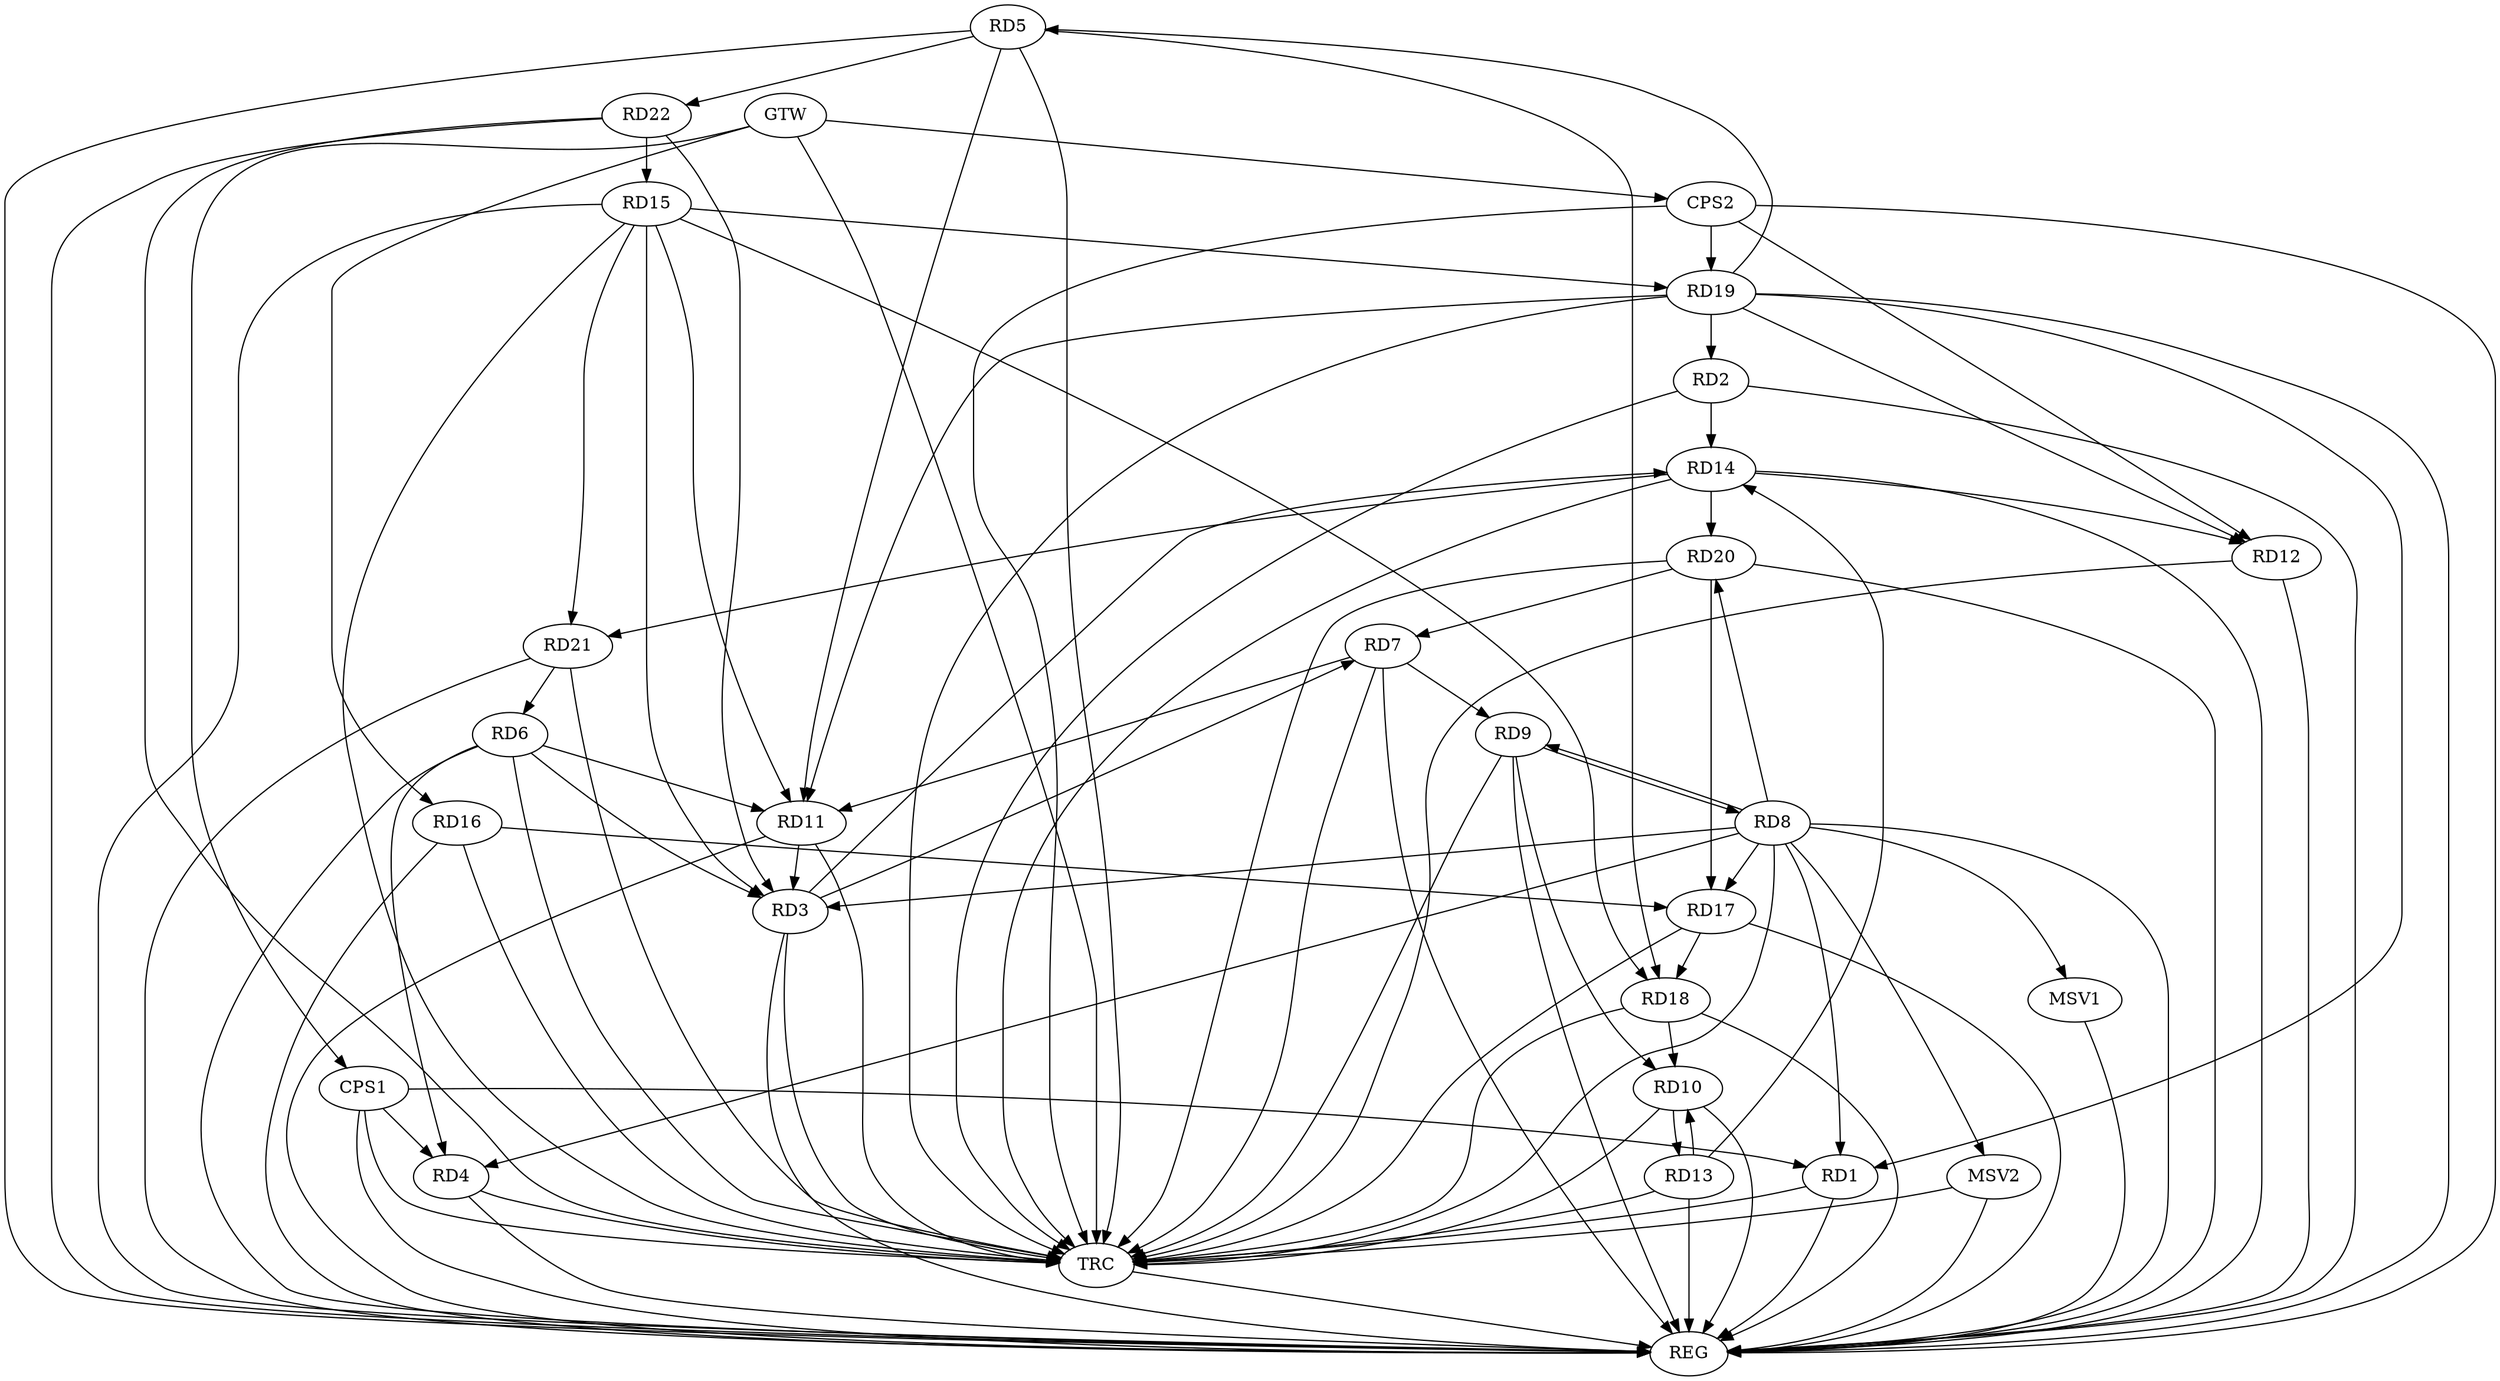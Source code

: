 strict digraph G {
  RD1 [ label="RD1" ];
  RD2 [ label="RD2" ];
  RD3 [ label="RD3" ];
  RD4 [ label="RD4" ];
  RD5 [ label="RD5" ];
  RD6 [ label="RD6" ];
  RD7 [ label="RD7" ];
  RD8 [ label="RD8" ];
  RD9 [ label="RD9" ];
  RD10 [ label="RD10" ];
  RD11 [ label="RD11" ];
  RD12 [ label="RD12" ];
  RD13 [ label="RD13" ];
  RD14 [ label="RD14" ];
  RD15 [ label="RD15" ];
  RD16 [ label="RD16" ];
  RD17 [ label="RD17" ];
  RD18 [ label="RD18" ];
  RD19 [ label="RD19" ];
  RD20 [ label="RD20" ];
  RD21 [ label="RD21" ];
  RD22 [ label="RD22" ];
  CPS1 [ label="CPS1" ];
  CPS2 [ label="CPS2" ];
  GTW [ label="GTW" ];
  REG [ label="REG" ];
  TRC [ label="TRC" ];
  MSV1 [ label="MSV1" ];
  MSV2 [ label="MSV2" ];
  RD8 -> RD1;
  RD19 -> RD1;
  RD2 -> RD14;
  RD19 -> RD2;
  RD6 -> RD3;
  RD3 -> RD7;
  RD8 -> RD3;
  RD11 -> RD3;
  RD3 -> RD14;
  RD15 -> RD3;
  RD22 -> RD3;
  RD6 -> RD4;
  RD8 -> RD4;
  RD5 -> RD11;
  RD5 -> RD18;
  RD19 -> RD5;
  RD5 -> RD22;
  RD6 -> RD11;
  RD21 -> RD6;
  RD7 -> RD9;
  RD7 -> RD11;
  RD20 -> RD7;
  RD8 -> RD9;
  RD9 -> RD8;
  RD8 -> RD17;
  RD8 -> RD20;
  RD9 -> RD10;
  RD10 -> RD13;
  RD13 -> RD10;
  RD18 -> RD10;
  RD15 -> RD11;
  RD19 -> RD11;
  RD14 -> RD12;
  RD19 -> RD12;
  RD13 -> RD14;
  RD14 -> RD20;
  RD14 -> RD21;
  RD15 -> RD18;
  RD15 -> RD19;
  RD15 -> RD21;
  RD22 -> RD15;
  RD16 -> RD17;
  RD17 -> RD18;
  RD20 -> RD17;
  CPS1 -> RD1;
  CPS1 -> RD4;
  CPS2 -> RD12;
  CPS2 -> RD19;
  GTW -> RD16;
  GTW -> CPS1;
  GTW -> CPS2;
  RD1 -> REG;
  RD2 -> REG;
  RD3 -> REG;
  RD4 -> REG;
  RD5 -> REG;
  RD6 -> REG;
  RD7 -> REG;
  RD8 -> REG;
  RD9 -> REG;
  RD10 -> REG;
  RD11 -> REG;
  RD12 -> REG;
  RD13 -> REG;
  RD14 -> REG;
  RD15 -> REG;
  RD16 -> REG;
  RD17 -> REG;
  RD18 -> REG;
  RD19 -> REG;
  RD20 -> REG;
  RD21 -> REG;
  RD22 -> REG;
  CPS1 -> REG;
  CPS2 -> REG;
  RD1 -> TRC;
  RD2 -> TRC;
  RD3 -> TRC;
  RD4 -> TRC;
  RD5 -> TRC;
  RD6 -> TRC;
  RD7 -> TRC;
  RD8 -> TRC;
  RD9 -> TRC;
  RD10 -> TRC;
  RD11 -> TRC;
  RD12 -> TRC;
  RD13 -> TRC;
  RD14 -> TRC;
  RD15 -> TRC;
  RD16 -> TRC;
  RD17 -> TRC;
  RD18 -> TRC;
  RD19 -> TRC;
  RD20 -> TRC;
  RD21 -> TRC;
  RD22 -> TRC;
  CPS1 -> TRC;
  CPS2 -> TRC;
  GTW -> TRC;
  TRC -> REG;
  RD8 -> MSV1;
  MSV1 -> REG;
  RD8 -> MSV2;
  MSV2 -> REG;
  MSV2 -> TRC;
}
